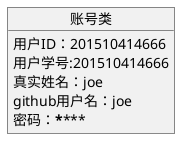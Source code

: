 @startuml

Object 账号类{
用户ID：201510414666
用户学号:201510414666
真实姓名：joe
github用户名：joe
密码：********
}

@enduml